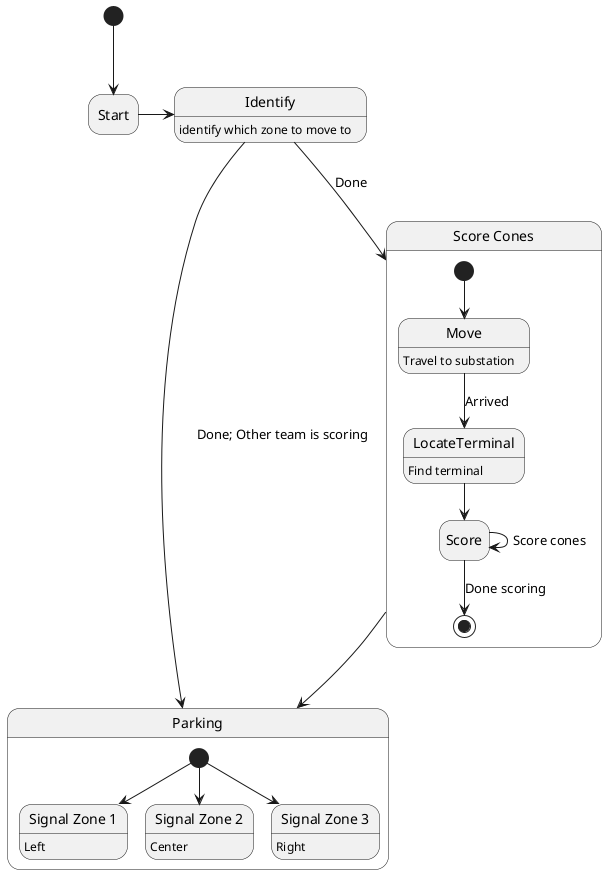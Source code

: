 @startuml
hide empty description
[*] --> Start
state Start as "Start"
Start -> Identify
state Identify : identify which zone to move to
Identify --> Parking : Done; Other team is scoring
Identify --> ScoreCones : Done
ScoreCones --> Parking

state ScoreCones as "Score Cones" {
    [*] --> Move
    Move --> LocateTerminal : Arrived
    state Move : Travel to substation
    LocateTerminal --> Score
    state LocateTerminal : Find terminal
    Score -> Score: Score cones
    Score --> [*] : Done scoring
}

state Parking {
    [*] --> Position1
    [*] --> Position2
    [*] --> Position3
    state Position1 as "Signal Zone 1" : Left
    state Position2 as "Signal Zone 2" : Center
    state Position3 as "Signal Zone 3" : Right
}
@enduml